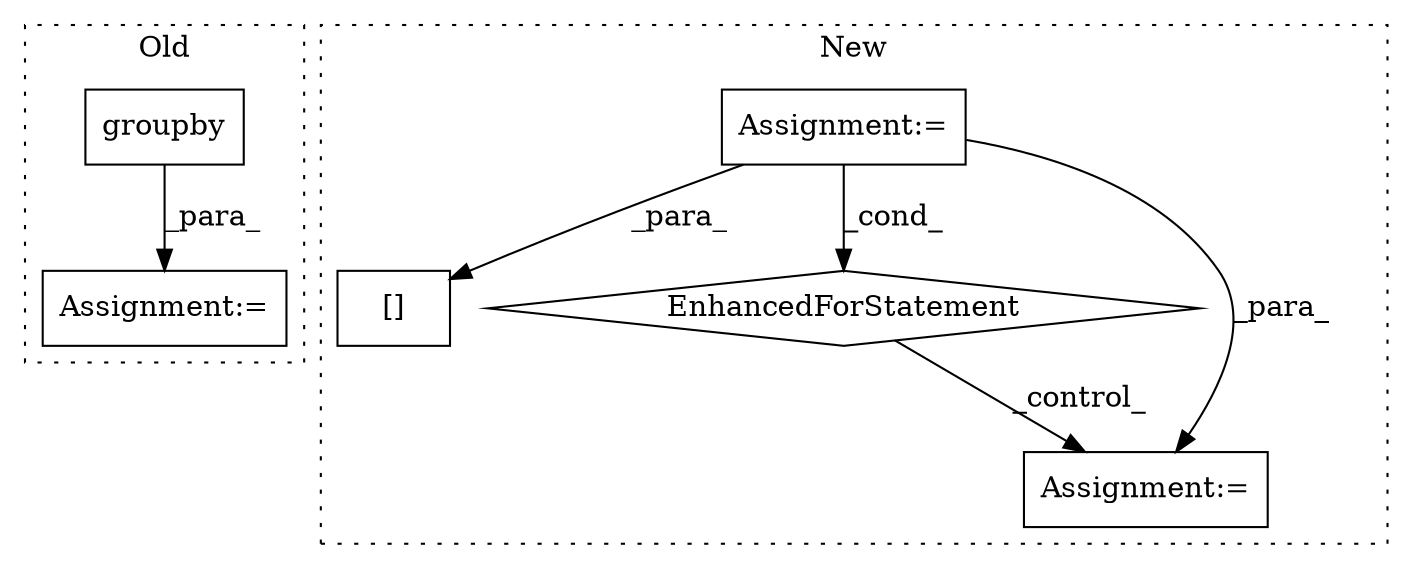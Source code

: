 digraph G {
subgraph cluster0 {
1 [label="groupby" a="32" s="2029,2051" l="8,1" shape="box"];
3 [label="Assignment:=" a="7" s="2023" l="1" shape="box"];
label = "Old";
style="dotted";
}
subgraph cluster1 {
2 [label="[]" a="2" s="1995,2006" l="5,1" shape="box"];
4 [label="Assignment:=" a="7" s="1801,1887" l="57,2" shape="box"];
5 [label="EnhancedForStatement" a="70" s="1801,1887" l="57,2" shape="diamond"];
6 [label="Assignment:=" a="7" s="2063" l="1" shape="box"];
label = "New";
style="dotted";
}
1 -> 3 [label="_para_"];
4 -> 2 [label="_para_"];
4 -> 5 [label="_cond_"];
4 -> 6 [label="_para_"];
5 -> 6 [label="_control_"];
}